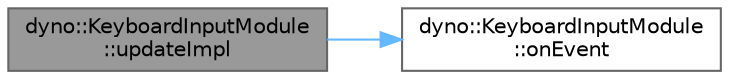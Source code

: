 digraph "dyno::KeyboardInputModule::updateImpl"
{
 // LATEX_PDF_SIZE
  bgcolor="transparent";
  edge [fontname=Helvetica,fontsize=10,labelfontname=Helvetica,labelfontsize=10];
  node [fontname=Helvetica,fontsize=10,shape=box,height=0.2,width=0.4];
  rankdir="LR";
  Node1 [id="Node000001",label="dyno::KeyboardInputModule\l::updateImpl",height=0.2,width=0.4,color="gray40", fillcolor="grey60", style="filled", fontcolor="black",tooltip=" "];
  Node1 -> Node2 [id="edge1_Node000001_Node000002",color="steelblue1",style="solid",tooltip=" "];
  Node2 [id="Node000002",label="dyno::KeyboardInputModule\l::onEvent",height=0.2,width=0.4,color="grey40", fillcolor="white", style="filled",URL="$classdyno_1_1_keyboard_input_module.html#aa009ce4348110b3c2f5047d985c7ad90",tooltip=" "];
}
